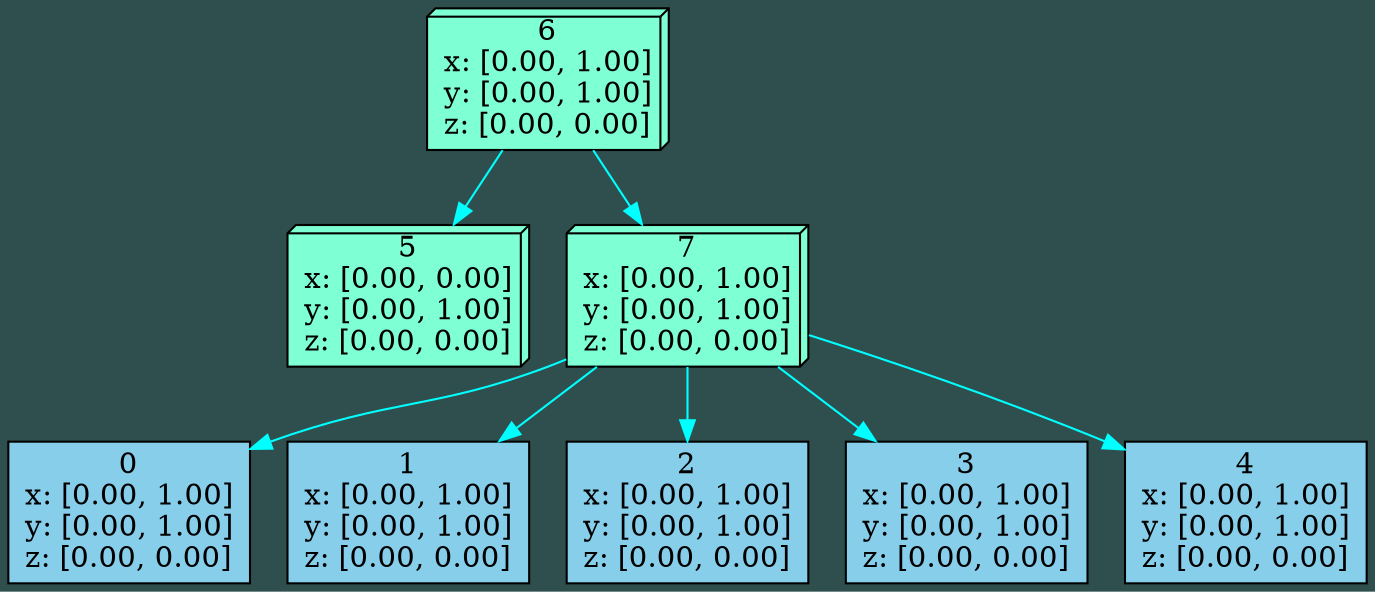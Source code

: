 digraph G{                                       
   bgcolor = "darkslategray"
   edge [color = "aqua"]; 
node_0x608000000020[  shape     = "box", style     = filled, fillcolor = "skyblue", label     = "0
x: [0.00, 1.00]
y: [0.00, 1.00]
z: [0.00, 0.00]
"]
node_0x6080000000a0[  shape     = "box", style     = filled, fillcolor = "skyblue", label     = "1
x: [0.00, 1.00]
y: [0.00, 1.00]
z: [0.00, 0.00]
"]
node_0x608000000120[  shape     = "box", style     = filled, fillcolor = "skyblue", label     = "2
x: [0.00, 1.00]
y: [0.00, 1.00]
z: [0.00, 0.00]
"]
node_0x6080000001a0[  shape     = "box", style     = filled, fillcolor = "skyblue", label     = "3
x: [0.00, 1.00]
y: [0.00, 1.00]
z: [0.00, 0.00]
"]
node_0x608000000220[  shape     = "box", style     = filled, fillcolor = "skyblue", label     = "4
x: [0.00, 1.00]
y: [0.00, 1.00]
z: [0.00, 0.00]
"]
node_0x60b000000040[  shape     = "box3d", style     = filled, fillcolor = "aquamarine", label     = "5
x: [0.00, 0.00]
y: [0.00, 1.00]
z: [0.00, 0.00]
"]
node_0x60b000000ca0[  shape     = "box3d", style     = filled, fillcolor = "aquamarine", label     = "6
x: [0.00, 1.00]
y: [0.00, 1.00]
z: [0.00, 0.00]
"]
node_0x60b000000bf0[  shape     = "box3d", style     = filled, fillcolor = "aquamarine", label     = "7
x: [0.00, 1.00]
y: [0.00, 1.00]
z: [0.00, 0.00]
"]
node_0x60b000000ca0->node_0x60b000000040
node_0x60b000000ca0->node_0x60b000000bf0
node_0x60b000000bf0->node_0x608000000020
node_0x60b000000bf0->node_0x6080000000a0
node_0x60b000000bf0->node_0x608000000120
node_0x60b000000bf0->node_0x6080000001a0
node_0x60b000000bf0->node_0x608000000220
}
